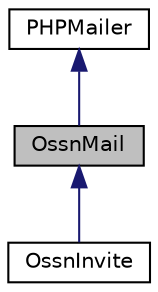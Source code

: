 digraph "OssnMail"
{
  edge [fontname="Helvetica",fontsize="10",labelfontname="Helvetica",labelfontsize="10"];
  node [fontname="Helvetica",fontsize="10",shape=record];
  Node1 [label="OssnMail",height=0.2,width=0.4,color="black", fillcolor="grey75", style="filled", fontcolor="black"];
  Node2 -> Node1 [dir="back",color="midnightblue",fontsize="10",style="solid",fontname="Helvetica"];
  Node2 [label="PHPMailer",height=0.2,width=0.4,color="black", fillcolor="white", style="filled",URL="$class_p_h_p_mailer.html"];
  Node1 -> Node3 [dir="back",color="midnightblue",fontsize="10",style="solid",fontname="Helvetica"];
  Node3 [label="OssnInvite",height=0.2,width=0.4,color="black", fillcolor="white", style="filled",URL="$class_ossn_invite.html"];
}

